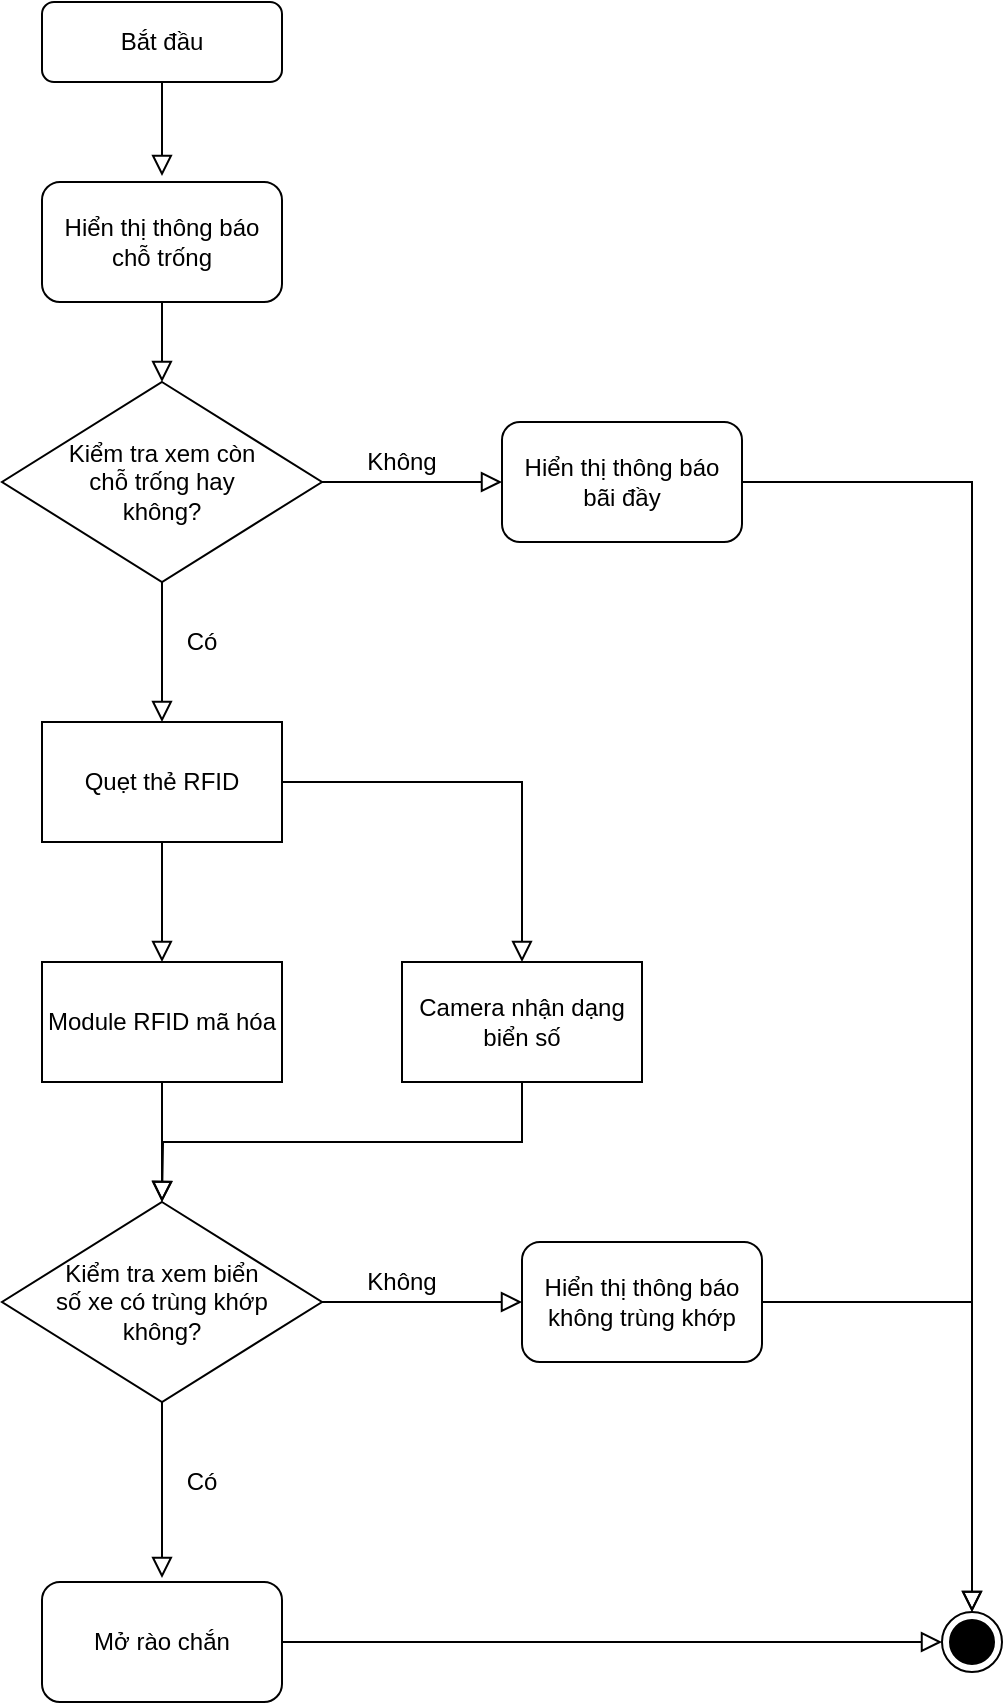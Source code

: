 <mxfile version="15.1.3" type="device"><diagram id="C5RBs43oDa-KdzZeNtuy" name="Page-1"><mxGraphModel dx="981" dy="594" grid="1" gridSize="10" guides="1" tooltips="1" connect="1" arrows="1" fold="1" page="1" pageScale="1" pageWidth="827" pageHeight="1169" math="0" shadow="0"><root><mxCell id="WIyWlLk6GJQsqaUBKTNV-0"/><mxCell id="WIyWlLk6GJQsqaUBKTNV-1" parent="WIyWlLk6GJQsqaUBKTNV-0"/><mxCell id="WIyWlLk6GJQsqaUBKTNV-2" value="" style="rounded=0;html=1;jettySize=auto;orthogonalLoop=1;fontSize=11;endArrow=block;endFill=0;endSize=8;strokeWidth=1;shadow=0;labelBackgroundColor=none;edgeStyle=orthogonalEdgeStyle;" parent="WIyWlLk6GJQsqaUBKTNV-1" source="WIyWlLk6GJQsqaUBKTNV-3" edge="1"><mxGeometry relative="1" as="geometry"><mxPoint x="220" y="167" as="targetPoint"/></mxGeometry></mxCell><mxCell id="WIyWlLk6GJQsqaUBKTNV-3" value="Bắt đầu" style="rounded=1;whiteSpace=wrap;html=1;fontSize=12;glass=0;strokeWidth=1;shadow=0;" parent="WIyWlLk6GJQsqaUBKTNV-1" vertex="1"><mxGeometry x="160" y="80" width="120" height="40" as="geometry"/></mxCell><mxCell id="S1RV_Qphw5DpbjttB6h1-0" value="Quẹt thẻ RFID" style="rounded=0;whiteSpace=wrap;html=1;" vertex="1" parent="WIyWlLk6GJQsqaUBKTNV-1"><mxGeometry x="160" y="440" width="120" height="60" as="geometry"/></mxCell><mxCell id="S1RV_Qphw5DpbjttB6h1-1" value="Module RFID mã hóa" style="rounded=0;whiteSpace=wrap;html=1;" vertex="1" parent="WIyWlLk6GJQsqaUBKTNV-1"><mxGeometry x="160" y="560" width="120" height="60" as="geometry"/></mxCell><mxCell id="S1RV_Qphw5DpbjttB6h1-2" value="" style="rounded=0;html=1;jettySize=auto;orthogonalLoop=1;fontSize=11;endArrow=block;endFill=0;endSize=8;strokeWidth=1;shadow=0;labelBackgroundColor=none;edgeStyle=orthogonalEdgeStyle;entryX=0.5;entryY=0;entryDx=0;entryDy=0;exitX=0.5;exitY=1;exitDx=0;exitDy=0;" edge="1" parent="WIyWlLk6GJQsqaUBKTNV-1" source="S1RV_Qphw5DpbjttB6h1-0" target="S1RV_Qphw5DpbjttB6h1-1"><mxGeometry relative="1" as="geometry"><mxPoint x="230" y="450" as="sourcePoint"/><mxPoint x="230" y="520" as="targetPoint"/></mxGeometry></mxCell><mxCell id="S1RV_Qphw5DpbjttB6h1-3" value="Hiển thị thông báo chỗ trống" style="rounded=1;whiteSpace=wrap;html=1;" vertex="1" parent="WIyWlLk6GJQsqaUBKTNV-1"><mxGeometry x="160" y="170" width="120" height="60" as="geometry"/></mxCell><mxCell id="S1RV_Qphw5DpbjttB6h1-4" value="Kiểm tra xem còn &lt;br&gt;chỗ trống hay &lt;br&gt;không?" style="rhombus;whiteSpace=wrap;html=1;" vertex="1" parent="WIyWlLk6GJQsqaUBKTNV-1"><mxGeometry x="140" y="270" width="160" height="100" as="geometry"/></mxCell><mxCell id="S1RV_Qphw5DpbjttB6h1-5" value="" style="rounded=0;html=1;jettySize=auto;orthogonalLoop=1;fontSize=11;endArrow=block;endFill=0;endSize=8;strokeWidth=1;shadow=0;labelBackgroundColor=none;edgeStyle=orthogonalEdgeStyle;exitX=0.5;exitY=1;exitDx=0;exitDy=0;entryX=0.5;entryY=0;entryDx=0;entryDy=0;" edge="1" parent="WIyWlLk6GJQsqaUBKTNV-1" source="S1RV_Qphw5DpbjttB6h1-3" target="S1RV_Qphw5DpbjttB6h1-4"><mxGeometry relative="1" as="geometry"><mxPoint x="230" y="130" as="sourcePoint"/><mxPoint x="230" y="177" as="targetPoint"/></mxGeometry></mxCell><mxCell id="S1RV_Qphw5DpbjttB6h1-6" value="" style="rounded=0;html=1;jettySize=auto;orthogonalLoop=1;fontSize=11;endArrow=block;endFill=0;endSize=8;strokeWidth=1;shadow=0;labelBackgroundColor=none;edgeStyle=orthogonalEdgeStyle;exitX=1;exitY=0.5;exitDx=0;exitDy=0;entryX=0;entryY=0.5;entryDx=0;entryDy=0;" edge="1" parent="WIyWlLk6GJQsqaUBKTNV-1" source="S1RV_Qphw5DpbjttB6h1-4" target="S1RV_Qphw5DpbjttB6h1-7"><mxGeometry relative="1" as="geometry"><mxPoint x="230" y="240" as="sourcePoint"/><mxPoint x="390" y="320" as="targetPoint"/></mxGeometry></mxCell><mxCell id="S1RV_Qphw5DpbjttB6h1-7" value="Hiển thị thông báo&lt;br&gt;bãi đầy" style="rounded=1;whiteSpace=wrap;html=1;" vertex="1" parent="WIyWlLk6GJQsqaUBKTNV-1"><mxGeometry x="390" y="290" width="120" height="60" as="geometry"/></mxCell><mxCell id="S1RV_Qphw5DpbjttB6h1-11" value="" style="ellipse;html=1;shape=endState;fillColor=#000000;strokeColor=#000000;" vertex="1" parent="WIyWlLk6GJQsqaUBKTNV-1"><mxGeometry x="610" y="885" width="30" height="30" as="geometry"/></mxCell><mxCell id="S1RV_Qphw5DpbjttB6h1-12" value="" style="rounded=0;html=1;jettySize=auto;orthogonalLoop=1;fontSize=11;endArrow=block;endFill=0;endSize=8;strokeWidth=1;shadow=0;labelBackgroundColor=none;edgeStyle=orthogonalEdgeStyle;exitX=1;exitY=0.5;exitDx=0;exitDy=0;entryX=0.5;entryY=0;entryDx=0;entryDy=0;" edge="1" parent="WIyWlLk6GJQsqaUBKTNV-1" source="S1RV_Qphw5DpbjttB6h1-7" target="S1RV_Qphw5DpbjttB6h1-11"><mxGeometry relative="1" as="geometry"><mxPoint x="310" y="330" as="sourcePoint"/><mxPoint x="400" y="330" as="targetPoint"/></mxGeometry></mxCell><mxCell id="S1RV_Qphw5DpbjttB6h1-13" value="Không" style="text;html=1;strokeColor=none;fillColor=none;align=center;verticalAlign=middle;whiteSpace=wrap;rounded=0;" vertex="1" parent="WIyWlLk6GJQsqaUBKTNV-1"><mxGeometry x="320" y="300" width="40" height="20" as="geometry"/></mxCell><mxCell id="S1RV_Qphw5DpbjttB6h1-14" value="" style="rounded=0;html=1;jettySize=auto;orthogonalLoop=1;fontSize=11;endArrow=block;endFill=0;endSize=8;strokeWidth=1;shadow=0;labelBackgroundColor=none;edgeStyle=orthogonalEdgeStyle;exitX=0.5;exitY=1;exitDx=0;exitDy=0;entryX=0.5;entryY=0;entryDx=0;entryDy=0;" edge="1" parent="WIyWlLk6GJQsqaUBKTNV-1" source="S1RV_Qphw5DpbjttB6h1-4" target="S1RV_Qphw5DpbjttB6h1-0"><mxGeometry relative="1" as="geometry"><mxPoint x="230" y="240" as="sourcePoint"/><mxPoint x="290" y="470" as="targetPoint"/><Array as="points"><mxPoint x="220" y="430"/><mxPoint x="220" y="430"/></Array></mxGeometry></mxCell><mxCell id="S1RV_Qphw5DpbjttB6h1-15" value="Có" style="text;html=1;strokeColor=none;fillColor=none;align=center;verticalAlign=middle;whiteSpace=wrap;rounded=0;" vertex="1" parent="WIyWlLk6GJQsqaUBKTNV-1"><mxGeometry x="220" y="390" width="40" height="20" as="geometry"/></mxCell><mxCell id="S1RV_Qphw5DpbjttB6h1-16" value="Camera nhận dạng biển số" style="rounded=0;whiteSpace=wrap;html=1;" vertex="1" parent="WIyWlLk6GJQsqaUBKTNV-1"><mxGeometry x="340" y="560" width="120" height="60" as="geometry"/></mxCell><mxCell id="S1RV_Qphw5DpbjttB6h1-17" value="" style="rounded=0;html=1;jettySize=auto;orthogonalLoop=1;fontSize=11;endArrow=block;endFill=0;endSize=8;strokeWidth=1;shadow=0;labelBackgroundColor=none;edgeStyle=orthogonalEdgeStyle;exitX=1;exitY=0.5;exitDx=0;exitDy=0;" edge="1" parent="WIyWlLk6GJQsqaUBKTNV-1" source="S1RV_Qphw5DpbjttB6h1-0" target="S1RV_Qphw5DpbjttB6h1-16"><mxGeometry relative="1" as="geometry"><mxPoint x="230" y="510" as="sourcePoint"/><mxPoint x="230" y="570" as="targetPoint"/></mxGeometry></mxCell><mxCell id="S1RV_Qphw5DpbjttB6h1-18" value="Kiểm tra xem biển &lt;br&gt;số xe có trùng khớp&lt;br&gt;không?" style="rhombus;whiteSpace=wrap;html=1;" vertex="1" parent="WIyWlLk6GJQsqaUBKTNV-1"><mxGeometry x="140" y="680" width="160" height="100" as="geometry"/></mxCell><mxCell id="S1RV_Qphw5DpbjttB6h1-19" value="" style="rounded=0;html=1;jettySize=auto;orthogonalLoop=1;fontSize=11;endArrow=block;endFill=0;endSize=8;strokeWidth=1;shadow=0;labelBackgroundColor=none;edgeStyle=orthogonalEdgeStyle;entryX=0.5;entryY=0;entryDx=0;entryDy=0;exitX=0.5;exitY=1;exitDx=0;exitDy=0;" edge="1" parent="WIyWlLk6GJQsqaUBKTNV-1" source="S1RV_Qphw5DpbjttB6h1-1" target="S1RV_Qphw5DpbjttB6h1-18"><mxGeometry relative="1" as="geometry"><mxPoint x="230" y="510" as="sourcePoint"/><mxPoint x="230" y="570" as="targetPoint"/></mxGeometry></mxCell><mxCell id="S1RV_Qphw5DpbjttB6h1-20" value="" style="rounded=0;html=1;jettySize=auto;orthogonalLoop=1;fontSize=11;endArrow=block;endFill=0;endSize=8;strokeWidth=1;shadow=0;labelBackgroundColor=none;edgeStyle=orthogonalEdgeStyle;exitX=0.5;exitY=1;exitDx=0;exitDy=0;" edge="1" parent="WIyWlLk6GJQsqaUBKTNV-1" source="S1RV_Qphw5DpbjttB6h1-16"><mxGeometry relative="1" as="geometry"><mxPoint x="230" y="630" as="sourcePoint"/><mxPoint x="220" y="680" as="targetPoint"/></mxGeometry></mxCell><mxCell id="S1RV_Qphw5DpbjttB6h1-22" value="Có" style="text;html=1;strokeColor=none;fillColor=none;align=center;verticalAlign=middle;whiteSpace=wrap;rounded=0;" vertex="1" parent="WIyWlLk6GJQsqaUBKTNV-1"><mxGeometry x="220" y="810" width="40" height="20" as="geometry"/></mxCell><mxCell id="S1RV_Qphw5DpbjttB6h1-23" value="Mở rào chắn" style="rounded=1;whiteSpace=wrap;html=1;" vertex="1" parent="WIyWlLk6GJQsqaUBKTNV-1"><mxGeometry x="160" y="870" width="120" height="60" as="geometry"/></mxCell><mxCell id="S1RV_Qphw5DpbjttB6h1-24" value="" style="rounded=0;html=1;jettySize=auto;orthogonalLoop=1;fontSize=11;endArrow=block;endFill=0;endSize=8;strokeWidth=1;shadow=0;labelBackgroundColor=none;edgeStyle=orthogonalEdgeStyle;exitX=0.5;exitY=1;exitDx=0;exitDy=0;" edge="1" parent="WIyWlLk6GJQsqaUBKTNV-1" source="S1RV_Qphw5DpbjttB6h1-18"><mxGeometry relative="1" as="geometry"><mxPoint x="230" y="510" as="sourcePoint"/><mxPoint x="220" y="868" as="targetPoint"/></mxGeometry></mxCell><mxCell id="S1RV_Qphw5DpbjttB6h1-25" value="" style="rounded=0;html=1;jettySize=auto;orthogonalLoop=1;fontSize=11;endArrow=block;endFill=0;endSize=8;strokeWidth=1;shadow=0;labelBackgroundColor=none;edgeStyle=orthogonalEdgeStyle;exitX=1;exitY=0.5;exitDx=0;exitDy=0;entryX=0;entryY=0.5;entryDx=0;entryDy=0;" edge="1" parent="WIyWlLk6GJQsqaUBKTNV-1" source="S1RV_Qphw5DpbjttB6h1-18" target="S1RV_Qphw5DpbjttB6h1-26"><mxGeometry relative="1" as="geometry"><mxPoint x="310" y="330" as="sourcePoint"/><mxPoint x="400" y="330" as="targetPoint"/></mxGeometry></mxCell><mxCell id="S1RV_Qphw5DpbjttB6h1-26" value="Hiển thị thông báo&lt;br&gt;không trùng khớp" style="rounded=1;whiteSpace=wrap;html=1;" vertex="1" parent="WIyWlLk6GJQsqaUBKTNV-1"><mxGeometry x="400" y="700" width="120" height="60" as="geometry"/></mxCell><mxCell id="S1RV_Qphw5DpbjttB6h1-27" value="Không" style="text;html=1;strokeColor=none;fillColor=none;align=center;verticalAlign=middle;whiteSpace=wrap;rounded=0;" vertex="1" parent="WIyWlLk6GJQsqaUBKTNV-1"><mxGeometry x="320" y="710" width="40" height="20" as="geometry"/></mxCell><mxCell id="S1RV_Qphw5DpbjttB6h1-28" value="" style="rounded=0;html=1;jettySize=auto;orthogonalLoop=1;fontSize=11;endArrow=block;endFill=0;endSize=8;strokeWidth=1;shadow=0;labelBackgroundColor=none;edgeStyle=orthogonalEdgeStyle;exitX=1;exitY=0.5;exitDx=0;exitDy=0;entryX=0.5;entryY=0;entryDx=0;entryDy=0;" edge="1" parent="WIyWlLk6GJQsqaUBKTNV-1" source="S1RV_Qphw5DpbjttB6h1-26" target="S1RV_Qphw5DpbjttB6h1-11"><mxGeometry relative="1" as="geometry"><mxPoint x="310" y="740" as="sourcePoint"/><mxPoint x="410" y="740" as="targetPoint"/></mxGeometry></mxCell><mxCell id="S1RV_Qphw5DpbjttB6h1-30" value="" style="rounded=0;html=1;jettySize=auto;orthogonalLoop=1;fontSize=11;endArrow=block;endFill=0;endSize=8;strokeWidth=1;shadow=0;labelBackgroundColor=none;edgeStyle=orthogonalEdgeStyle;exitX=1;exitY=0.5;exitDx=0;exitDy=0;entryX=0;entryY=0.5;entryDx=0;entryDy=0;" edge="1" parent="WIyWlLk6GJQsqaUBKTNV-1" source="S1RV_Qphw5DpbjttB6h1-23" target="S1RV_Qphw5DpbjttB6h1-11"><mxGeometry relative="1" as="geometry"><mxPoint x="310" y="740" as="sourcePoint"/><mxPoint x="410" y="740" as="targetPoint"/></mxGeometry></mxCell></root></mxGraphModel></diagram></mxfile>